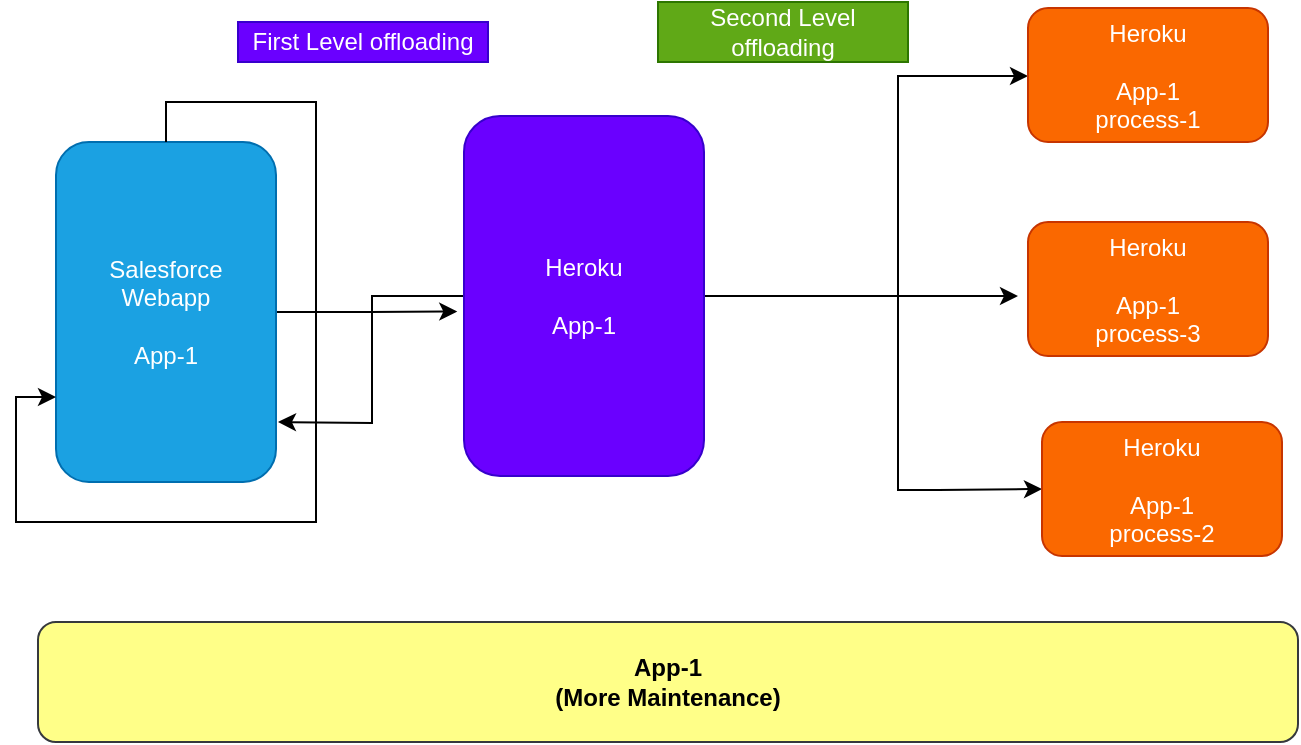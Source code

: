 <mxfile version="13.1.3"><diagram id="tUIOJrIs3C2j0hHD55I2" name="Page-1"><mxGraphModel dx="784" dy="419" grid="1" gridSize="10" guides="1" tooltips="1" connect="1" arrows="1" fold="1" page="1" pageScale="1" pageWidth="850" pageHeight="1100" math="0" shadow="0"><root><mxCell id="0"/><mxCell id="1" parent="0"/><mxCell id="k6pTBI5mzrT4yKixNW9F-3" style="edgeStyle=orthogonalEdgeStyle;rounded=0;orthogonalLoop=1;jettySize=auto;html=1;entryX=-0.028;entryY=0.543;entryDx=0;entryDy=0;entryPerimeter=0;" edge="1" parent="1" source="k6pTBI5mzrT4yKixNW9F-1" target="k6pTBI5mzrT4yKixNW9F-2"><mxGeometry relative="1" as="geometry"/></mxCell><mxCell id="k6pTBI5mzrT4yKixNW9F-1" value="Salesforce&lt;br&gt;Webapp&lt;br&gt;&lt;br&gt;App-1" style="rounded=1;whiteSpace=wrap;html=1;fillColor=#1ba1e2;strokeColor=#006EAF;fontColor=#ffffff;" vertex="1" parent="1"><mxGeometry x="209" y="80" width="110" height="170" as="geometry"/></mxCell><mxCell id="k6pTBI5mzrT4yKixNW9F-10" value="" style="edgeStyle=orthogonalEdgeStyle;rounded=0;orthogonalLoop=1;jettySize=auto;html=1;" edge="1" parent="1" source="k6pTBI5mzrT4yKixNW9F-2" target="k6pTBI5mzrT4yKixNW9F-9"><mxGeometry relative="1" as="geometry"><Array as="points"><mxPoint x="630" y="157"/><mxPoint x="630" y="47"/></Array></mxGeometry></mxCell><mxCell id="k6pTBI5mzrT4yKixNW9F-11" style="edgeStyle=orthogonalEdgeStyle;rounded=0;orthogonalLoop=1;jettySize=auto;html=1;entryX=0;entryY=0.5;entryDx=0;entryDy=0;" edge="1" parent="1" source="k6pTBI5mzrT4yKixNW9F-2" target="k6pTBI5mzrT4yKixNW9F-12"><mxGeometry relative="1" as="geometry"><mxPoint x="750" y="240" as="targetPoint"/><Array as="points"><mxPoint x="630" y="157"/><mxPoint x="630" y="254"/><mxPoint x="650" y="254"/></Array></mxGeometry></mxCell><mxCell id="k6pTBI5mzrT4yKixNW9F-19" style="edgeStyle=orthogonalEdgeStyle;rounded=0;orthogonalLoop=1;jettySize=auto;html=1;" edge="1" parent="1" source="k6pTBI5mzrT4yKixNW9F-2"><mxGeometry relative="1" as="geometry"><mxPoint x="690" y="157" as="targetPoint"/></mxGeometry></mxCell><mxCell id="k6pTBI5mzrT4yKixNW9F-20" style="edgeStyle=orthogonalEdgeStyle;rounded=0;orthogonalLoop=1;jettySize=auto;html=1;" edge="1" parent="1" source="k6pTBI5mzrT4yKixNW9F-2"><mxGeometry relative="1" as="geometry"><mxPoint x="320" y="220" as="targetPoint"/></mxGeometry></mxCell><mxCell id="k6pTBI5mzrT4yKixNW9F-2" value="Heroku&lt;br&gt;&lt;br&gt;App-1" style="rounded=1;whiteSpace=wrap;html=1;fillColor=#6a00ff;strokeColor=#3700CC;fontColor=#ffffff;" vertex="1" parent="1"><mxGeometry x="413" y="67" width="120" height="180" as="geometry"/></mxCell><mxCell id="k6pTBI5mzrT4yKixNW9F-9" value="Heroku&lt;br&gt;&lt;br&gt;App-1&lt;br&gt;process-1" style="rounded=1;whiteSpace=wrap;html=1;fillColor=#fa6800;strokeColor=#C73500;fontColor=#ffffff;" vertex="1" parent="1"><mxGeometry x="695" y="13" width="120" height="67" as="geometry"/></mxCell><mxCell id="k6pTBI5mzrT4yKixNW9F-7" value="First Level offloading" style="text;html=1;strokeColor=#3700CC;fillColor=#6a00ff;align=center;verticalAlign=middle;whiteSpace=wrap;rounded=0;fontColor=#ffffff;" vertex="1" parent="1"><mxGeometry x="300" y="20" width="125" height="20" as="geometry"/></mxCell><mxCell id="k6pTBI5mzrT4yKixNW9F-12" value="Heroku&lt;br&gt;&lt;br&gt;App-1&lt;br&gt;process-2" style="rounded=1;whiteSpace=wrap;html=1;fillColor=#fa6800;strokeColor=#C73500;fontColor=#ffffff;" vertex="1" parent="1"><mxGeometry x="702" y="220" width="120" height="67" as="geometry"/></mxCell><mxCell id="k6pTBI5mzrT4yKixNW9F-13" value="Heroku&lt;br&gt;&lt;br&gt;App-1&lt;br&gt;process-3" style="rounded=1;whiteSpace=wrap;html=1;fillColor=#fa6800;strokeColor=#C73500;fontColor=#ffffff;" vertex="1" parent="1"><mxGeometry x="695" y="120" width="120" height="67" as="geometry"/></mxCell><mxCell id="k6pTBI5mzrT4yKixNW9F-15" value="App-1&lt;br&gt;(More Maintenance)" style="rounded=1;whiteSpace=wrap;html=1;fillColor=#ffff88;strokeColor=#36393d;fontStyle=1" vertex="1" parent="1"><mxGeometry x="200" y="320" width="630" height="60" as="geometry"/></mxCell><mxCell id="k6pTBI5mzrT4yKixNW9F-16" value="Second Level offloading" style="text;html=1;strokeColor=#2D7600;fillColor=#60a917;align=center;verticalAlign=middle;whiteSpace=wrap;rounded=0;fontColor=#ffffff;" vertex="1" parent="1"><mxGeometry x="510" y="10" width="125" height="30" as="geometry"/></mxCell><mxCell id="k6pTBI5mzrT4yKixNW9F-18" style="edgeStyle=orthogonalEdgeStyle;rounded=0;orthogonalLoop=1;jettySize=auto;html=1;entryX=0;entryY=0.75;entryDx=0;entryDy=0;" edge="1" parent="1" source="k6pTBI5mzrT4yKixNW9F-1" target="k6pTBI5mzrT4yKixNW9F-1"><mxGeometry relative="1" as="geometry"/></mxCell></root></mxGraphModel></diagram></mxfile>